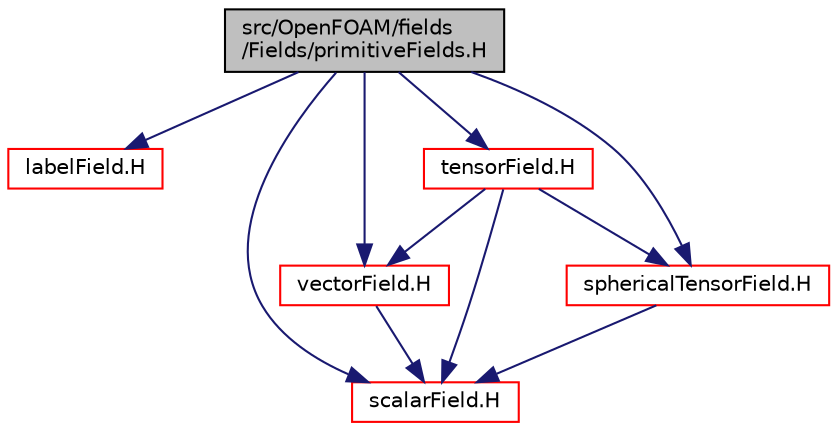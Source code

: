 digraph "src/OpenFOAM/fields/Fields/primitiveFields.H"
{
  bgcolor="transparent";
  edge [fontname="Helvetica",fontsize="10",labelfontname="Helvetica",labelfontsize="10"];
  node [fontname="Helvetica",fontsize="10",shape=record];
  Node0 [label="src/OpenFOAM/fields\l/Fields/primitiveFields.H",height=0.2,width=0.4,color="black", fillcolor="grey75", style="filled", fontcolor="black"];
  Node0 -> Node1 [color="midnightblue",fontsize="10",style="solid",fontname="Helvetica"];
  Node1 [label="labelField.H",height=0.2,width=0.4,color="red",URL="$a10328.html"];
  Node0 -> Node94 [color="midnightblue",fontsize="10",style="solid",fontname="Helvetica"];
  Node94 [label="scalarField.H",height=0.2,width=0.4,color="red",URL="$a10370.html"];
  Node0 -> Node95 [color="midnightblue",fontsize="10",style="solid",fontname="Helvetica"];
  Node95 [label="vectorField.H",height=0.2,width=0.4,color="red",URL="$a10496.html"];
  Node95 -> Node94 [color="midnightblue",fontsize="10",style="solid",fontname="Helvetica"];
  Node0 -> Node100 [color="midnightblue",fontsize="10",style="solid",fontname="Helvetica"];
  Node100 [label="tensorField.H",height=0.2,width=0.4,color="red",URL="$a10430.html"];
  Node100 -> Node94 [color="midnightblue",fontsize="10",style="solid",fontname="Helvetica"];
  Node100 -> Node95 [color="midnightblue",fontsize="10",style="solid",fontname="Helvetica"];
  Node100 -> Node101 [color="midnightblue",fontsize="10",style="solid",fontname="Helvetica"];
  Node101 [label="sphericalTensorField.H",height=0.2,width=0.4,color="red",URL="$a10388.html"];
  Node101 -> Node94 [color="midnightblue",fontsize="10",style="solid",fontname="Helvetica"];
  Node0 -> Node101 [color="midnightblue",fontsize="10",style="solid",fontname="Helvetica"];
}
